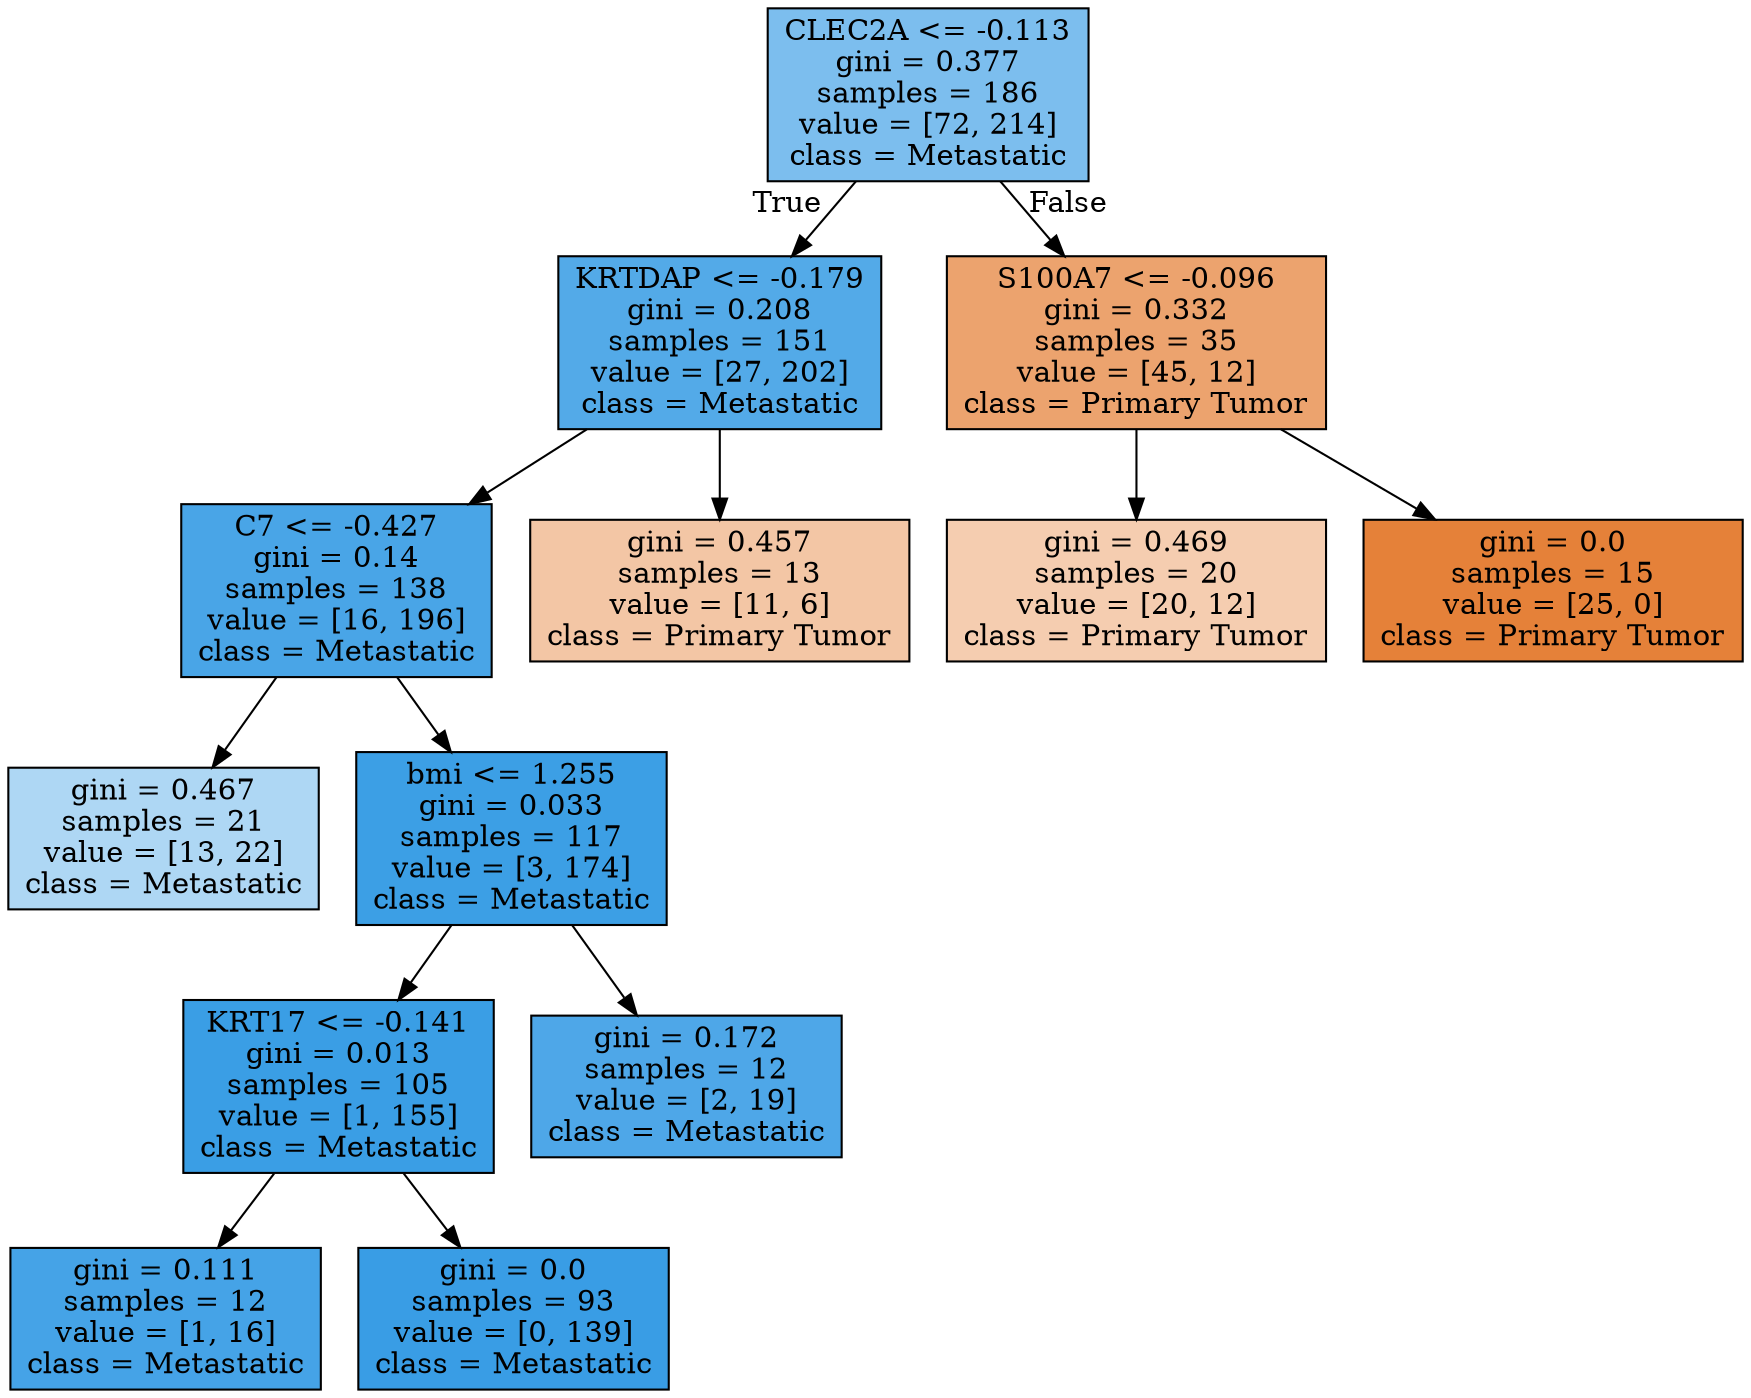 digraph Tree {
node [shape=box, style="filled", color="black"] ;
0 [label="CLEC2A <= -0.113\ngini = 0.377\nsamples = 186\nvalue = [72, 214]\nclass = Metastatic", fillcolor="#7cbeee"] ;
1 [label="KRTDAP <= -0.179\ngini = 0.208\nsamples = 151\nvalue = [27, 202]\nclass = Metastatic", fillcolor="#53aae8"] ;
0 -> 1 [labeldistance=2.5, labelangle=45, headlabel="True"] ;
2 [label="C7 <= -0.427\ngini = 0.14\nsamples = 138\nvalue = [16, 196]\nclass = Metastatic", fillcolor="#49a5e7"] ;
1 -> 2 ;
3 [label="gini = 0.467\nsamples = 21\nvalue = [13, 22]\nclass = Metastatic", fillcolor="#aed7f4"] ;
2 -> 3 ;
4 [label="bmi <= 1.255\ngini = 0.033\nsamples = 117\nvalue = [3, 174]\nclass = Metastatic", fillcolor="#3c9fe5"] ;
2 -> 4 ;
5 [label="KRT17 <= -0.141\ngini = 0.013\nsamples = 105\nvalue = [1, 155]\nclass = Metastatic", fillcolor="#3a9ee5"] ;
4 -> 5 ;
6 [label="gini = 0.111\nsamples = 12\nvalue = [1, 16]\nclass = Metastatic", fillcolor="#45a3e7"] ;
5 -> 6 ;
7 [label="gini = 0.0\nsamples = 93\nvalue = [0, 139]\nclass = Metastatic", fillcolor="#399de5"] ;
5 -> 7 ;
8 [label="gini = 0.172\nsamples = 12\nvalue = [2, 19]\nclass = Metastatic", fillcolor="#4ea7e8"] ;
4 -> 8 ;
9 [label="gini = 0.457\nsamples = 13\nvalue = [11, 6]\nclass = Primary Tumor", fillcolor="#f3c6a5"] ;
1 -> 9 ;
10 [label="S100A7 <= -0.096\ngini = 0.332\nsamples = 35\nvalue = [45, 12]\nclass = Primary Tumor", fillcolor="#eca36e"] ;
0 -> 10 [labeldistance=2.5, labelangle=-45, headlabel="False"] ;
11 [label="gini = 0.469\nsamples = 20\nvalue = [20, 12]\nclass = Primary Tumor", fillcolor="#f5cdb0"] ;
10 -> 11 ;
12 [label="gini = 0.0\nsamples = 15\nvalue = [25, 0]\nclass = Primary Tumor", fillcolor="#e58139"] ;
10 -> 12 ;
}